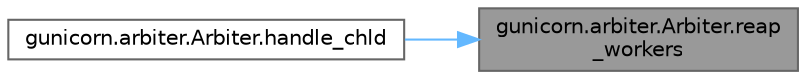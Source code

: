 digraph "gunicorn.arbiter.Arbiter.reap_workers"
{
 // LATEX_PDF_SIZE
  bgcolor="transparent";
  edge [fontname=Helvetica,fontsize=10,labelfontname=Helvetica,labelfontsize=10];
  node [fontname=Helvetica,fontsize=10,shape=box,height=0.2,width=0.4];
  rankdir="RL";
  Node1 [id="Node000001",label="gunicorn.arbiter.Arbiter.reap\l_workers",height=0.2,width=0.4,color="gray40", fillcolor="grey60", style="filled", fontcolor="black",tooltip=" "];
  Node1 -> Node2 [id="edge1_Node000001_Node000002",dir="back",color="steelblue1",style="solid",tooltip=" "];
  Node2 [id="Node000002",label="gunicorn.arbiter.Arbiter.handle_chld",height=0.2,width=0.4,color="grey40", fillcolor="white", style="filled",URL="$classgunicorn_1_1arbiter_1_1_arbiter.html#a4a440bcaac3dc4348bacde909e87dd81",tooltip=" "];
}
